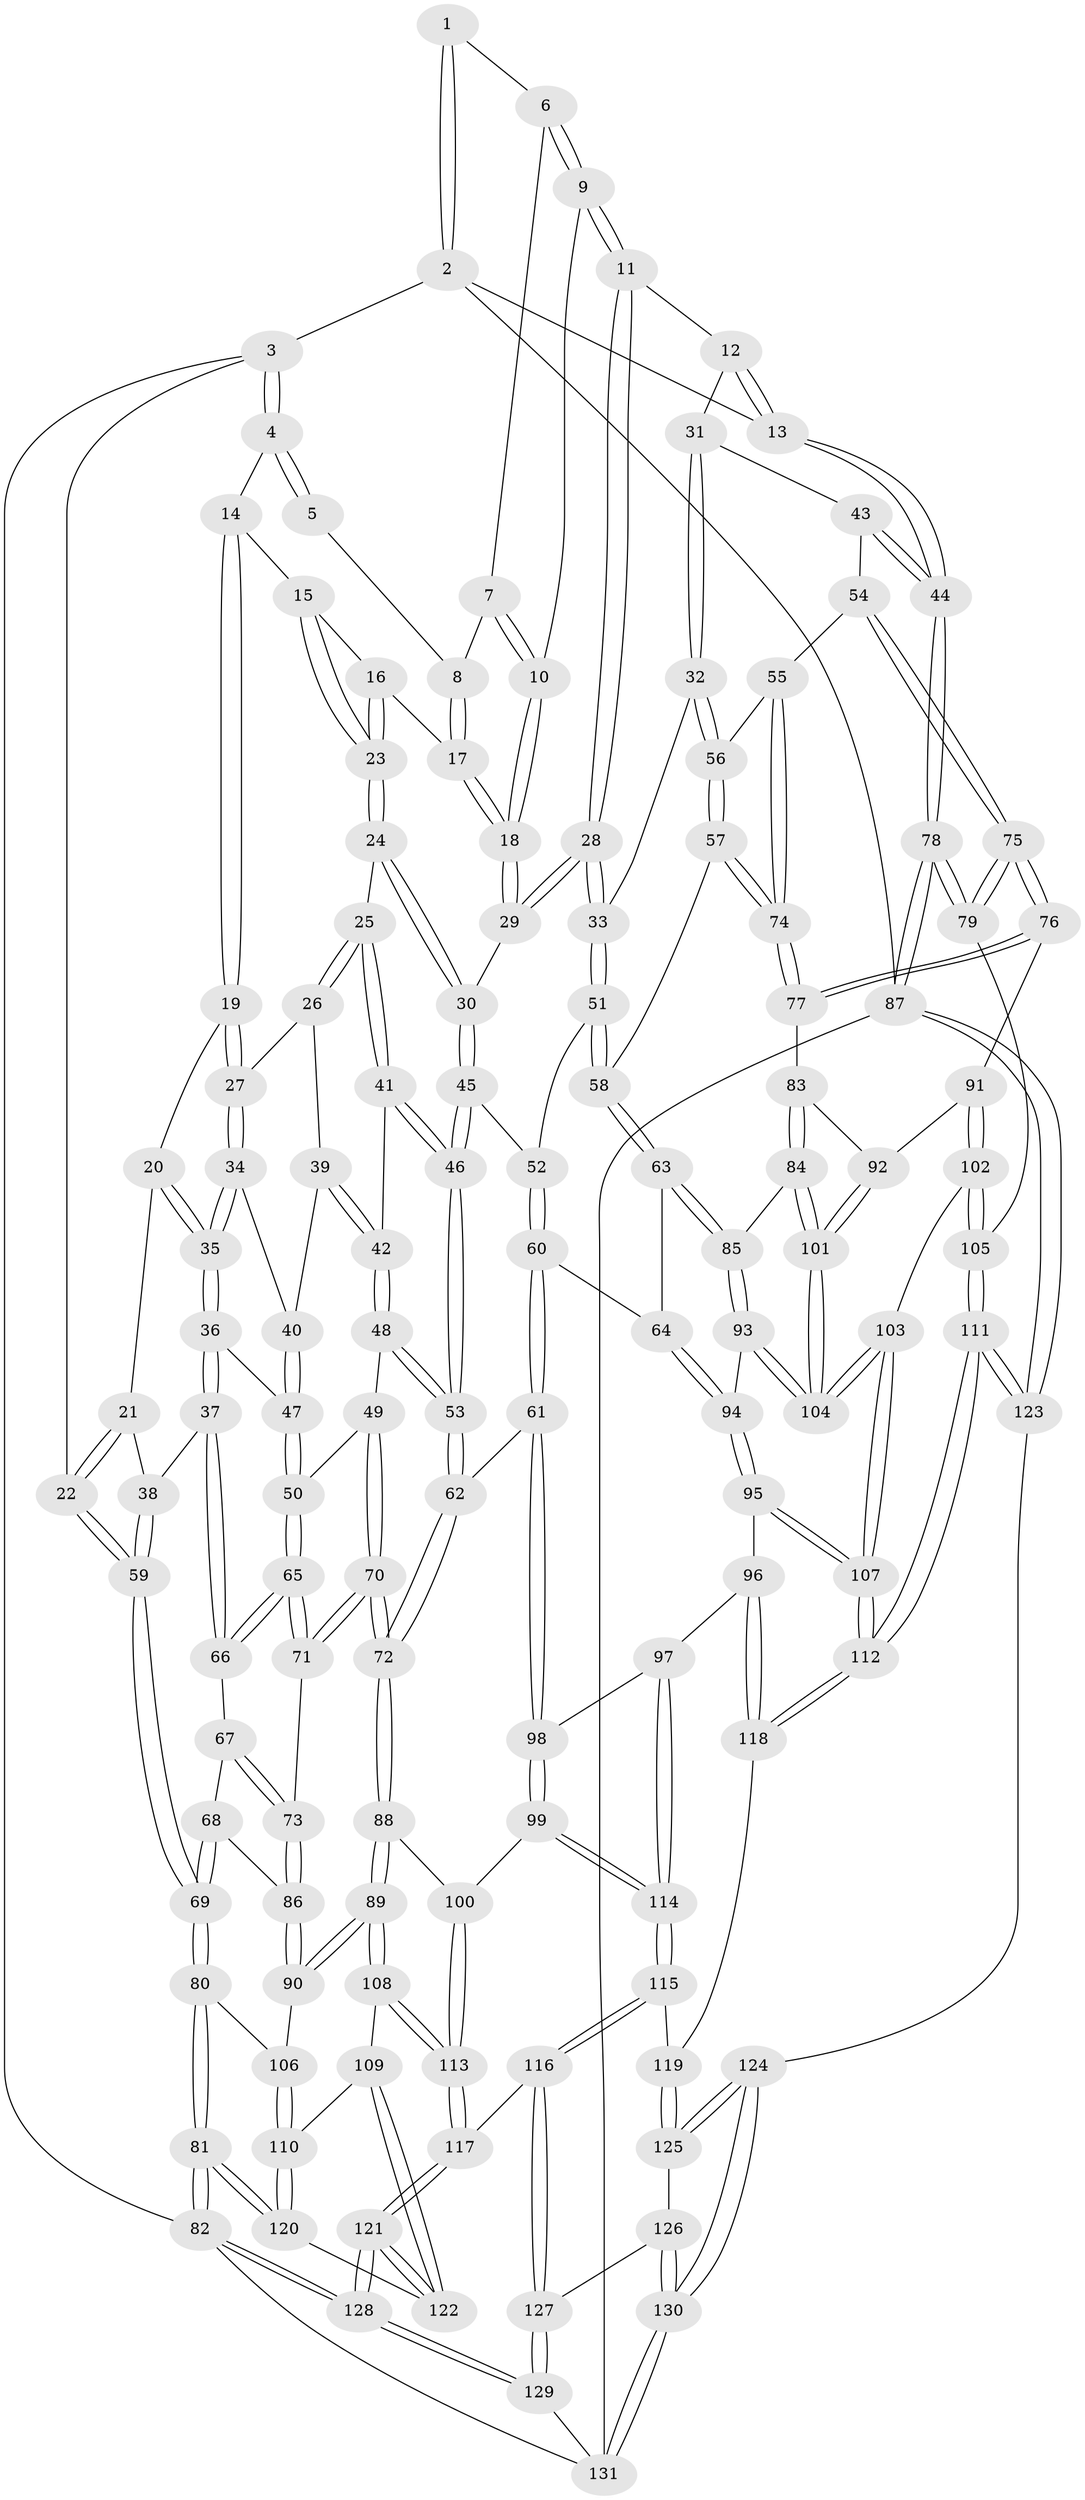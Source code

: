 // Generated by graph-tools (version 1.1) at 2025/27/03/15/25 16:27:57]
// undirected, 131 vertices, 324 edges
graph export_dot {
graph [start="1"]
  node [color=gray90,style=filled];
  1 [pos="+0.7855170852090219+0"];
  2 [pos="+1+0"];
  3 [pos="+0+0"];
  4 [pos="+0.24316449256135714+0"];
  5 [pos="+0.6598019580223211+0"];
  6 [pos="+0.7884650020113528+0.03878986674394821"];
  7 [pos="+0.7102521788129819+0.06886803100184777"];
  8 [pos="+0.62462378375234+0"];
  9 [pos="+0.7975373372524486+0.09804959427678114"];
  10 [pos="+0.7251859689382928+0.09714941047756369"];
  11 [pos="+0.8316482257619037+0.1468289282388794"];
  12 [pos="+0.8838266401694688+0.14718965950457277"];
  13 [pos="+1+0"];
  14 [pos="+0.2942520433713015+0"];
  15 [pos="+0.33237460599902613+0"];
  16 [pos="+0.5511578960565878+0.08994297969415027"];
  17 [pos="+0.6002353971708099+0.04881659211929454"];
  18 [pos="+0.6781079840882122+0.15190219272594577"];
  19 [pos="+0.3218863587292323+0.12685499639516176"];
  20 [pos="+0.18580618135519084+0.1636321118458946"];
  21 [pos="+0.10387183943309711+0.1738642320538819"];
  22 [pos="+0+0"];
  23 [pos="+0.5172432001203597+0.14877489119784365"];
  24 [pos="+0.5123263830491841+0.1616377565289637"];
  25 [pos="+0.46115512132044634+0.19567065030730216"];
  26 [pos="+0.4377361812995788+0.18619034464866"];
  27 [pos="+0.3275226005631731+0.13774531949890828"];
  28 [pos="+0.7365195289256096+0.2354388366495374"];
  29 [pos="+0.6919316036814167+0.22526892071803964"];
  30 [pos="+0.6544936878779434+0.24061983597574257"];
  31 [pos="+0.8946001007956992+0.2548530027027209"];
  32 [pos="+0.7924432250859598+0.31203964241632737"];
  33 [pos="+0.7696131454021118+0.29241742363854417"];
  34 [pos="+0.2948459800508737+0.22356423382774235"];
  35 [pos="+0.24316108088376337+0.25818265325962414"];
  36 [pos="+0.17995309390677078+0.31166098544192805"];
  37 [pos="+0.17602883407693543+0.3131743118409743"];
  38 [pos="+0.16021694924070073+0.30013057841411944"];
  39 [pos="+0.3574860982314984+0.2741494003768928"];
  40 [pos="+0.310083362301435+0.2516942519437633"];
  41 [pos="+0.4627407150495095+0.2297975015774783"];
  42 [pos="+0.3997723367891341+0.30377554388543243"];
  43 [pos="+0.9467433146571326+0.301467245497536"];
  44 [pos="+1+0.26597334933818784"];
  45 [pos="+0.6328074776532184+0.2773961415153691"];
  46 [pos="+0.5362646333057597+0.34678389563465517"];
  47 [pos="+0.32851703823192546+0.3507232290893728"];
  48 [pos="+0.3784225099375365+0.3616799561495084"];
  49 [pos="+0.3781950246889082+0.36174340272298844"];
  50 [pos="+0.3313740294910539+0.3537612817809448"];
  51 [pos="+0.6930858922421048+0.37188212721610164"];
  52 [pos="+0.6694130652035131+0.3686800631719376"];
  53 [pos="+0.5221857322385436+0.4293087706469649"];
  54 [pos="+0.8807220264315493+0.3805897647504261"];
  55 [pos="+0.8437282837708477+0.37133028822488545"];
  56 [pos="+0.8089127016265667+0.3464139316059611"];
  57 [pos="+0.7390233939720358+0.4253308066401"];
  58 [pos="+0.7308208898611486+0.42933648320775936"];
  59 [pos="+0+0.3687307989522702"];
  60 [pos="+0.5701105503236094+0.46353801108300446"];
  61 [pos="+0.549499840535219+0.4613688574964993"];
  62 [pos="+0.5239060558420617+0.43449451343221696"];
  63 [pos="+0.6998415395525488+0.48433813035521417"];
  64 [pos="+0.6060984745733354+0.4787761108391224"];
  65 [pos="+0.29144259787981314+0.40445321410762153"];
  66 [pos="+0.1753421489482991+0.3279657908243008"];
  67 [pos="+0.1699689705349881+0.35489471695809566"];
  68 [pos="+0.0803487416802823+0.4297994155367106"];
  69 [pos="+0+0.43596469644209307"];
  70 [pos="+0.3420657467843386+0.5019521374738688"];
  71 [pos="+0.27312022026561245+0.4655035127360833"];
  72 [pos="+0.3540757344616617+0.5165840343082949"];
  73 [pos="+0.22247548611425252+0.4713817303064756"];
  74 [pos="+0.809024193003921+0.455333903305462"];
  75 [pos="+0.9533928948105879+0.48663213822694357"];
  76 [pos="+0.9157339032651505+0.4981536307425126"];
  77 [pos="+0.8174548652456327+0.49276442751223487"];
  78 [pos="+1+0.5442435234217549"];
  79 [pos="+1+0.5483200992243317"];
  80 [pos="+0+0.4617483009724985"];
  81 [pos="+0+1"];
  82 [pos="+0+1"];
  83 [pos="+0.7841923586931091+0.5191642963609995"];
  84 [pos="+0.7550640873088074+0.5315420550101697"];
  85 [pos="+0.731769707790567+0.5196014081784416"];
  86 [pos="+0.1711537560557003+0.5358213370022202"];
  87 [pos="+1+0.8385569534253791"];
  88 [pos="+0.35424846419314215+0.536346677505041"];
  89 [pos="+0.24134953683905352+0.6332085794461778"];
  90 [pos="+0.17110591995981525+0.536039131776308"];
  91 [pos="+0.8538711542313981+0.5684313274426014"];
  92 [pos="+0.8483389412840376+0.5682523047356716"];
  93 [pos="+0.6756682391791592+0.5922817176323467"];
  94 [pos="+0.6525003128729782+0.6073091977175419"];
  95 [pos="+0.6422305602544984+0.6402923721987799"];
  96 [pos="+0.6056137951388382+0.6540463808203034"];
  97 [pos="+0.5945304311118815+0.651507169442374"];
  98 [pos="+0.5378187831136353+0.5057387406295858"];
  99 [pos="+0.4468252041244104+0.6302422388442933"];
  100 [pos="+0.42751269516429635+0.6242408979250239"];
  101 [pos="+0.7722039781255747+0.6106164965474924"];
  102 [pos="+0.8725590788626689+0.6331261883408558"];
  103 [pos="+0.7723990455060272+0.6176553538813168"];
  104 [pos="+0.7719984804061198+0.6144219560185471"];
  105 [pos="+0.9191308353933959+0.6679597526026532"];
  106 [pos="+0.06325327030365895+0.5859811689437454"];
  107 [pos="+0.7430593026829714+0.6926247853442645"];
  108 [pos="+0.24232157826230605+0.6639274940184938"];
  109 [pos="+0.19168438159824538+0.6933262157917017"];
  110 [pos="+0.08327999840375849+0.6920534737447274"];
  111 [pos="+0.8262349743434344+0.8301064178301857"];
  112 [pos="+0.7633094443877435+0.7611200174874421"];
  113 [pos="+0.29488474075075055+0.7053104506043238"];
  114 [pos="+0.48410800006172483+0.6873961505601468"];
  115 [pos="+0.47632023100321863+0.7732693210225047"];
  116 [pos="+0.44423212566148934+0.8075291238465323"];
  117 [pos="+0.32364361612432224+0.7796772871316704"];
  118 [pos="+0.6216151365386873+0.7615038704126199"];
  119 [pos="+0.5861024190328463+0.792258615310259"];
  120 [pos="+0.06805845202806433+0.7123518631750203"];
  121 [pos="+0.19201519855900698+0.9313788537224904"];
  122 [pos="+0.17340060683114886+0.8376042340565941"];
  123 [pos="+0.8358939519505406+0.8738842685393936"];
  124 [pos="+0.8204819676979179+0.9041120939774895"];
  125 [pos="+0.6117881089987082+0.856412569052929"];
  126 [pos="+0.5622336220002638+0.9260978142875391"];
  127 [pos="+0.4591911465064949+0.9526370100901598"];
  128 [pos="+0.07690814533503795+1"];
  129 [pos="+0.3445557564759603+1"];
  130 [pos="+0.7899075350840383+1"];
  131 [pos="+0.793628133751091+1"];
  1 -- 2;
  1 -- 2;
  1 -- 6;
  2 -- 3;
  2 -- 13;
  2 -- 87;
  3 -- 4;
  3 -- 4;
  3 -- 22;
  3 -- 82;
  4 -- 5;
  4 -- 5;
  4 -- 14;
  5 -- 8;
  6 -- 7;
  6 -- 9;
  6 -- 9;
  7 -- 8;
  7 -- 10;
  7 -- 10;
  8 -- 17;
  8 -- 17;
  9 -- 10;
  9 -- 11;
  9 -- 11;
  10 -- 18;
  10 -- 18;
  11 -- 12;
  11 -- 28;
  11 -- 28;
  12 -- 13;
  12 -- 13;
  12 -- 31;
  13 -- 44;
  13 -- 44;
  14 -- 15;
  14 -- 19;
  14 -- 19;
  15 -- 16;
  15 -- 23;
  15 -- 23;
  16 -- 17;
  16 -- 23;
  16 -- 23;
  17 -- 18;
  17 -- 18;
  18 -- 29;
  18 -- 29;
  19 -- 20;
  19 -- 27;
  19 -- 27;
  20 -- 21;
  20 -- 35;
  20 -- 35;
  21 -- 22;
  21 -- 22;
  21 -- 38;
  22 -- 59;
  22 -- 59;
  23 -- 24;
  23 -- 24;
  24 -- 25;
  24 -- 30;
  24 -- 30;
  25 -- 26;
  25 -- 26;
  25 -- 41;
  25 -- 41;
  26 -- 27;
  26 -- 39;
  27 -- 34;
  27 -- 34;
  28 -- 29;
  28 -- 29;
  28 -- 33;
  28 -- 33;
  29 -- 30;
  30 -- 45;
  30 -- 45;
  31 -- 32;
  31 -- 32;
  31 -- 43;
  32 -- 33;
  32 -- 56;
  32 -- 56;
  33 -- 51;
  33 -- 51;
  34 -- 35;
  34 -- 35;
  34 -- 40;
  35 -- 36;
  35 -- 36;
  36 -- 37;
  36 -- 37;
  36 -- 47;
  37 -- 38;
  37 -- 66;
  37 -- 66;
  38 -- 59;
  38 -- 59;
  39 -- 40;
  39 -- 42;
  39 -- 42;
  40 -- 47;
  40 -- 47;
  41 -- 42;
  41 -- 46;
  41 -- 46;
  42 -- 48;
  42 -- 48;
  43 -- 44;
  43 -- 44;
  43 -- 54;
  44 -- 78;
  44 -- 78;
  45 -- 46;
  45 -- 46;
  45 -- 52;
  46 -- 53;
  46 -- 53;
  47 -- 50;
  47 -- 50;
  48 -- 49;
  48 -- 53;
  48 -- 53;
  49 -- 50;
  49 -- 70;
  49 -- 70;
  50 -- 65;
  50 -- 65;
  51 -- 52;
  51 -- 58;
  51 -- 58;
  52 -- 60;
  52 -- 60;
  53 -- 62;
  53 -- 62;
  54 -- 55;
  54 -- 75;
  54 -- 75;
  55 -- 56;
  55 -- 74;
  55 -- 74;
  56 -- 57;
  56 -- 57;
  57 -- 58;
  57 -- 74;
  57 -- 74;
  58 -- 63;
  58 -- 63;
  59 -- 69;
  59 -- 69;
  60 -- 61;
  60 -- 61;
  60 -- 64;
  61 -- 62;
  61 -- 98;
  61 -- 98;
  62 -- 72;
  62 -- 72;
  63 -- 64;
  63 -- 85;
  63 -- 85;
  64 -- 94;
  64 -- 94;
  65 -- 66;
  65 -- 66;
  65 -- 71;
  65 -- 71;
  66 -- 67;
  67 -- 68;
  67 -- 73;
  67 -- 73;
  68 -- 69;
  68 -- 69;
  68 -- 86;
  69 -- 80;
  69 -- 80;
  70 -- 71;
  70 -- 71;
  70 -- 72;
  70 -- 72;
  71 -- 73;
  72 -- 88;
  72 -- 88;
  73 -- 86;
  73 -- 86;
  74 -- 77;
  74 -- 77;
  75 -- 76;
  75 -- 76;
  75 -- 79;
  75 -- 79;
  76 -- 77;
  76 -- 77;
  76 -- 91;
  77 -- 83;
  78 -- 79;
  78 -- 79;
  78 -- 87;
  78 -- 87;
  79 -- 105;
  80 -- 81;
  80 -- 81;
  80 -- 106;
  81 -- 82;
  81 -- 82;
  81 -- 120;
  81 -- 120;
  82 -- 128;
  82 -- 128;
  82 -- 131;
  83 -- 84;
  83 -- 84;
  83 -- 92;
  84 -- 85;
  84 -- 101;
  84 -- 101;
  85 -- 93;
  85 -- 93;
  86 -- 90;
  86 -- 90;
  87 -- 123;
  87 -- 123;
  87 -- 131;
  88 -- 89;
  88 -- 89;
  88 -- 100;
  89 -- 90;
  89 -- 90;
  89 -- 108;
  89 -- 108;
  90 -- 106;
  91 -- 92;
  91 -- 102;
  91 -- 102;
  92 -- 101;
  92 -- 101;
  93 -- 94;
  93 -- 104;
  93 -- 104;
  94 -- 95;
  94 -- 95;
  95 -- 96;
  95 -- 107;
  95 -- 107;
  96 -- 97;
  96 -- 118;
  96 -- 118;
  97 -- 98;
  97 -- 114;
  97 -- 114;
  98 -- 99;
  98 -- 99;
  99 -- 100;
  99 -- 114;
  99 -- 114;
  100 -- 113;
  100 -- 113;
  101 -- 104;
  101 -- 104;
  102 -- 103;
  102 -- 105;
  102 -- 105;
  103 -- 104;
  103 -- 104;
  103 -- 107;
  103 -- 107;
  105 -- 111;
  105 -- 111;
  106 -- 110;
  106 -- 110;
  107 -- 112;
  107 -- 112;
  108 -- 109;
  108 -- 113;
  108 -- 113;
  109 -- 110;
  109 -- 122;
  109 -- 122;
  110 -- 120;
  110 -- 120;
  111 -- 112;
  111 -- 112;
  111 -- 123;
  111 -- 123;
  112 -- 118;
  112 -- 118;
  113 -- 117;
  113 -- 117;
  114 -- 115;
  114 -- 115;
  115 -- 116;
  115 -- 116;
  115 -- 119;
  116 -- 117;
  116 -- 127;
  116 -- 127;
  117 -- 121;
  117 -- 121;
  118 -- 119;
  119 -- 125;
  119 -- 125;
  120 -- 122;
  121 -- 122;
  121 -- 122;
  121 -- 128;
  121 -- 128;
  123 -- 124;
  124 -- 125;
  124 -- 125;
  124 -- 130;
  124 -- 130;
  125 -- 126;
  126 -- 127;
  126 -- 130;
  126 -- 130;
  127 -- 129;
  127 -- 129;
  128 -- 129;
  128 -- 129;
  129 -- 131;
  130 -- 131;
  130 -- 131;
}
